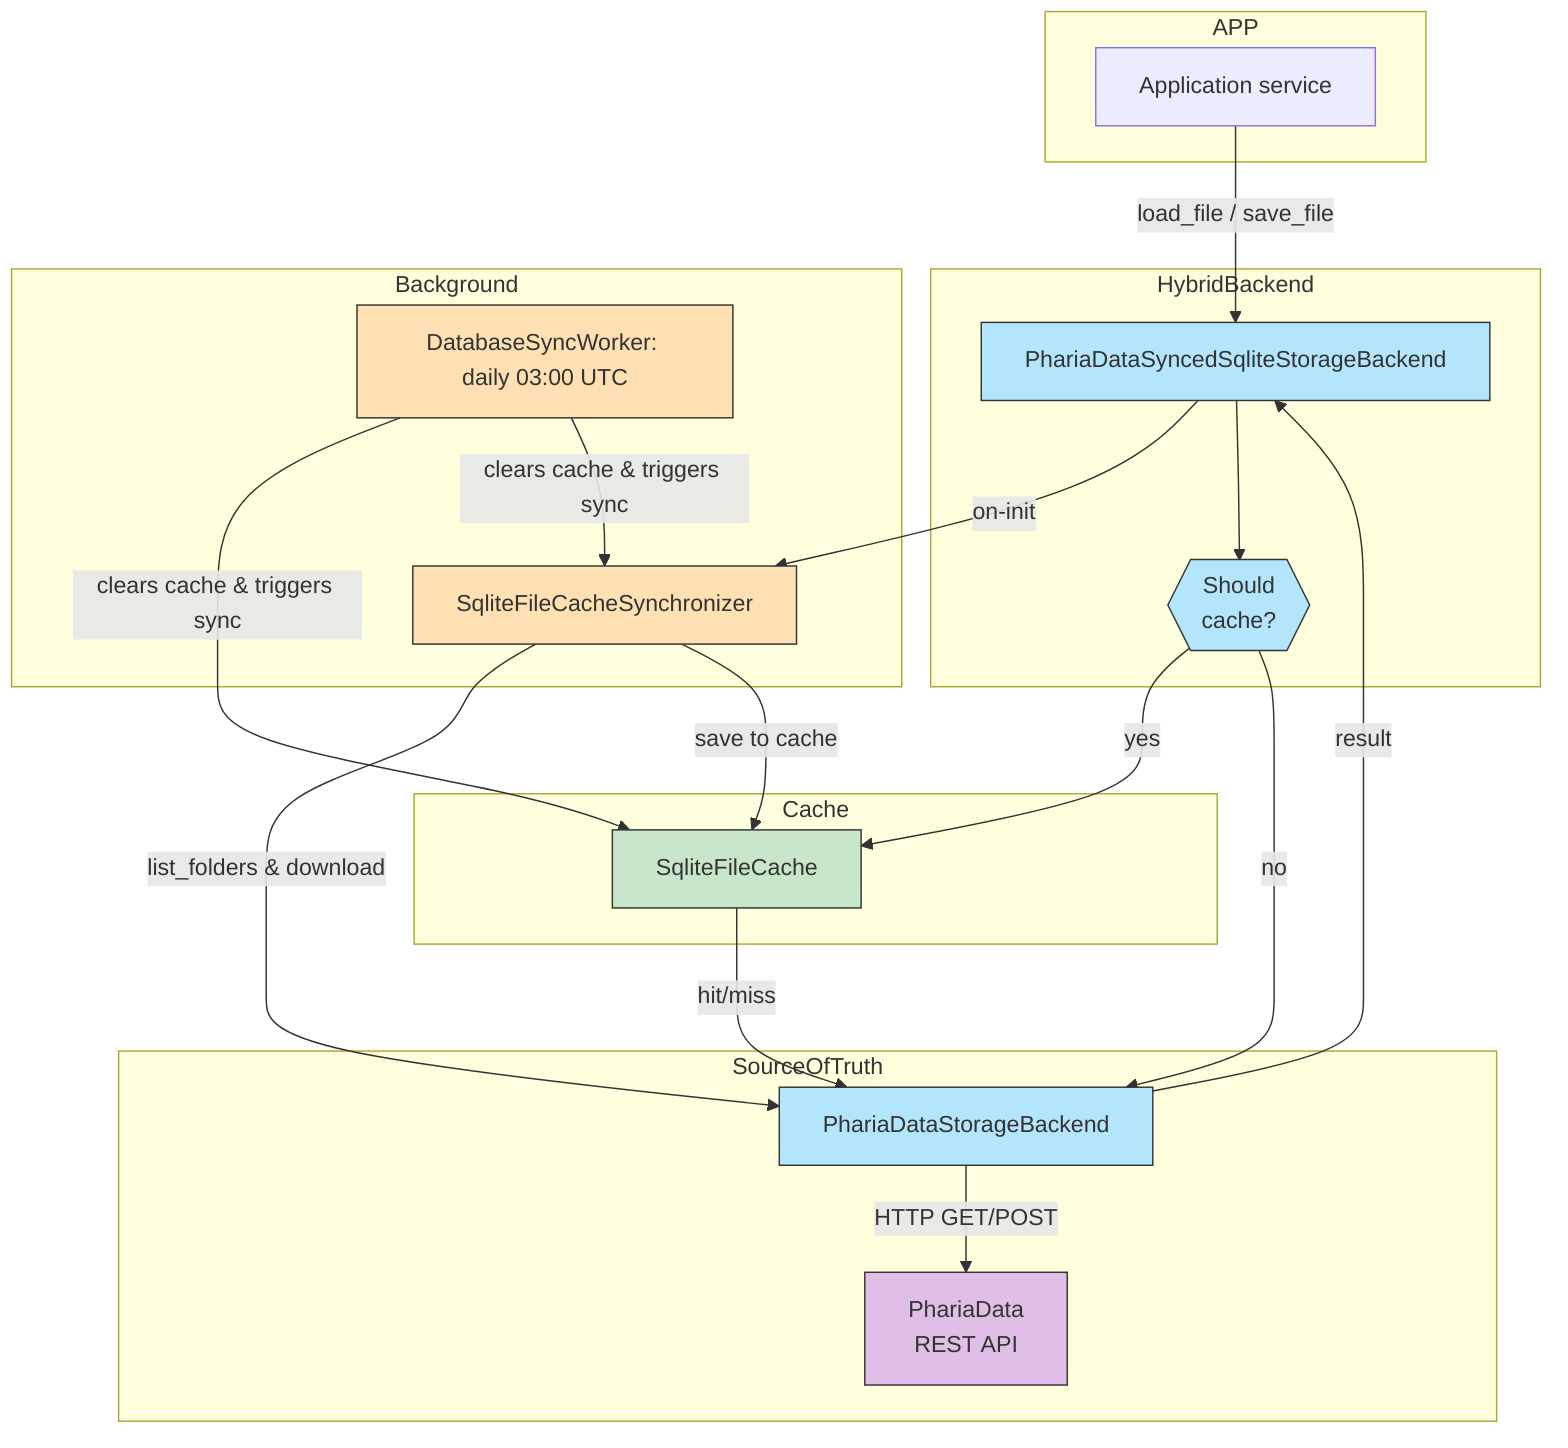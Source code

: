 flowchart TD
%% ───────────────── COMPONENTS ─────────────────
    subgraph APP
        A[Application service]
    end

    subgraph HybridBackend
        B[PhariaDataSyncedSqliteStorageBackend]
        C{{Should<br/>cache?}}
    end

    subgraph Cache
        D[SqliteFileCache]
    end

    subgraph SourceOfTruth
        E[PhariaDataStorageBackend]
        F[PhariaData<br/>REST API]
    end

    subgraph Background
        G[DatabaseSyncWorker: daily 03:00 UTC]
        H[SqliteFileCacheSynchronizer]
    end

%% Background sync
    B -->|on-init| H
    G -->|clears cache & triggers sync| D
    G -->|clears cache & triggers sync| H
    H -->|list_folders & download| E
    H -->|save to cache| D

%% ───────────────── SIMPLIFIED FLOWS ─────────────────
    A -->|load_file / save_file| B
    B --> C
    C --> |yes| D
    C --> |no| E
    D --> |hit/miss| E
    E --> |result| B
    E --> |HTTP GET/POST| F



%% ───────────────── STYLING ─────────────────
    classDef comp fill:#B3E5FC,stroke:#333;
    classDef cache fill:#C8E6C9,stroke:#333;
    classDef api fill:#E1BEE7,stroke:#333;
    classDef bg fill:#FFE0B2,stroke:#333;
    class B,C comp
    class D cache
    class E comp
    class F api
    class G,H bg